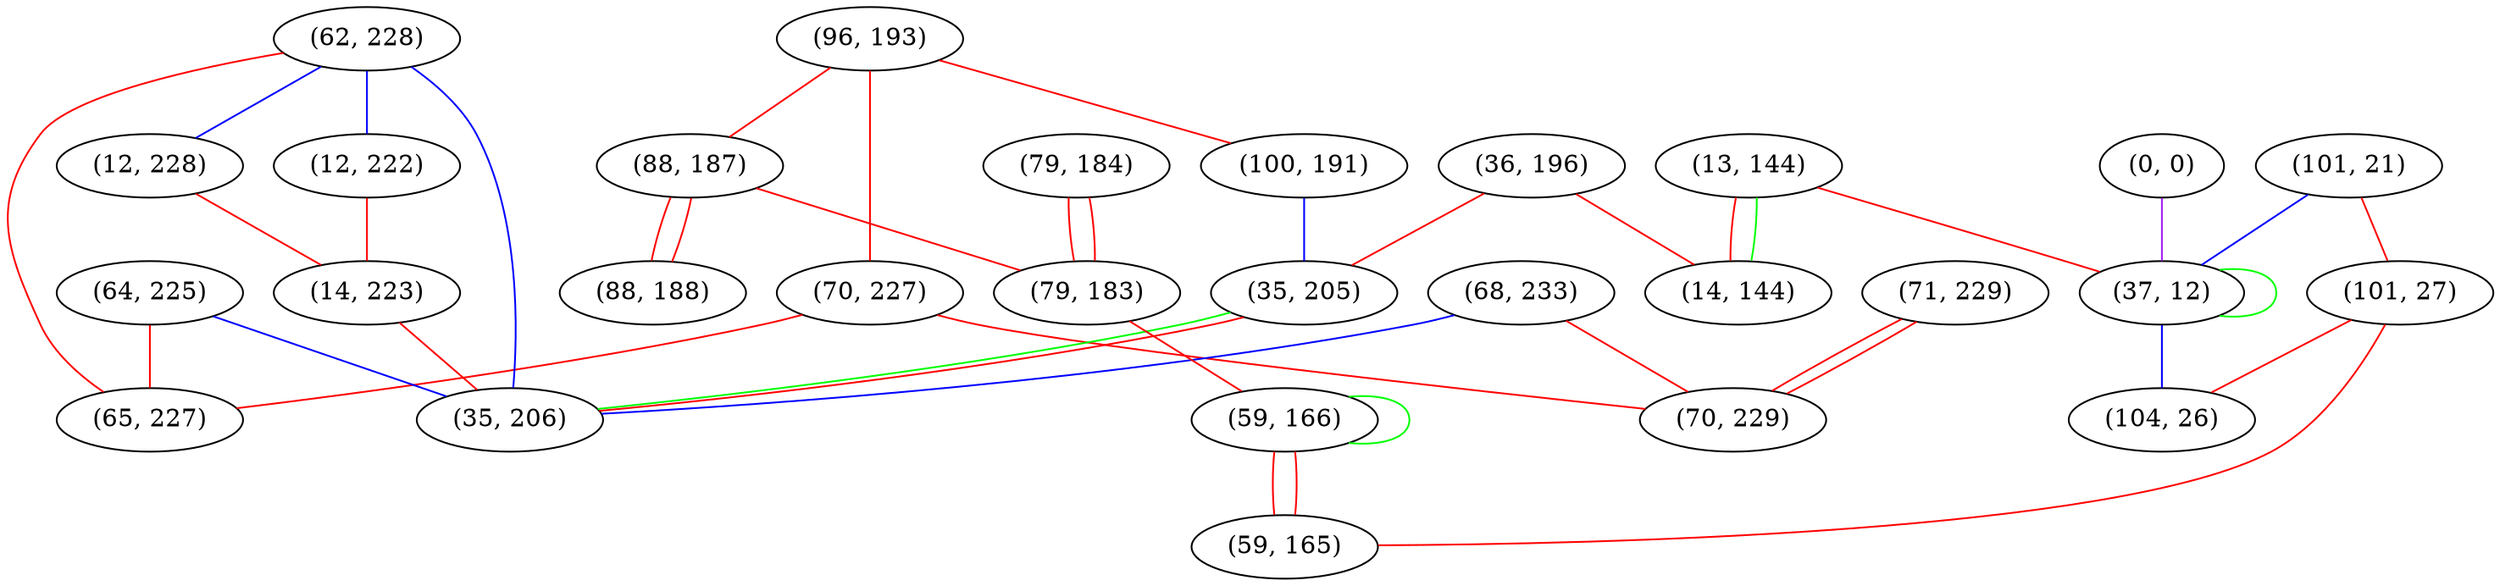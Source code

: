 graph "" {
"(96, 193)";
"(79, 184)";
"(36, 196)";
"(70, 227)";
"(62, 228)";
"(68, 233)";
"(100, 191)";
"(35, 205)";
"(13, 144)";
"(71, 229)";
"(12, 222)";
"(88, 187)";
"(70, 229)";
"(101, 21)";
"(64, 225)";
"(0, 0)";
"(79, 183)";
"(37, 12)";
"(59, 166)";
"(12, 228)";
"(101, 27)";
"(65, 227)";
"(14, 223)";
"(14, 144)";
"(88, 188)";
"(104, 26)";
"(59, 165)";
"(35, 206)";
"(96, 193)" -- "(70, 227)"  [color=red, key=0, weight=1];
"(96, 193)" -- "(100, 191)"  [color=red, key=0, weight=1];
"(96, 193)" -- "(88, 187)"  [color=red, key=0, weight=1];
"(79, 184)" -- "(79, 183)"  [color=red, key=0, weight=1];
"(79, 184)" -- "(79, 183)"  [color=red, key=1, weight=1];
"(36, 196)" -- "(14, 144)"  [color=red, key=0, weight=1];
"(36, 196)" -- "(35, 205)"  [color=red, key=0, weight=1];
"(70, 227)" -- "(65, 227)"  [color=red, key=0, weight=1];
"(70, 227)" -- "(70, 229)"  [color=red, key=0, weight=1];
"(62, 228)" -- "(35, 206)"  [color=blue, key=0, weight=3];
"(62, 228)" -- "(65, 227)"  [color=red, key=0, weight=1];
"(62, 228)" -- "(12, 222)"  [color=blue, key=0, weight=3];
"(62, 228)" -- "(12, 228)"  [color=blue, key=0, weight=3];
"(68, 233)" -- "(35, 206)"  [color=blue, key=0, weight=3];
"(68, 233)" -- "(70, 229)"  [color=red, key=0, weight=1];
"(100, 191)" -- "(35, 205)"  [color=blue, key=0, weight=3];
"(35, 205)" -- "(35, 206)"  [color=green, key=0, weight=2];
"(35, 205)" -- "(35, 206)"  [color=red, key=1, weight=1];
"(13, 144)" -- "(37, 12)"  [color=red, key=0, weight=1];
"(13, 144)" -- "(14, 144)"  [color=red, key=0, weight=1];
"(13, 144)" -- "(14, 144)"  [color=green, key=1, weight=2];
"(71, 229)" -- "(70, 229)"  [color=red, key=0, weight=1];
"(71, 229)" -- "(70, 229)"  [color=red, key=1, weight=1];
"(12, 222)" -- "(14, 223)"  [color=red, key=0, weight=1];
"(88, 187)" -- "(79, 183)"  [color=red, key=0, weight=1];
"(88, 187)" -- "(88, 188)"  [color=red, key=0, weight=1];
"(88, 187)" -- "(88, 188)"  [color=red, key=1, weight=1];
"(101, 21)" -- "(37, 12)"  [color=blue, key=0, weight=3];
"(101, 21)" -- "(101, 27)"  [color=red, key=0, weight=1];
"(64, 225)" -- "(65, 227)"  [color=red, key=0, weight=1];
"(64, 225)" -- "(35, 206)"  [color=blue, key=0, weight=3];
"(0, 0)" -- "(37, 12)"  [color=purple, key=0, weight=4];
"(79, 183)" -- "(59, 166)"  [color=red, key=0, weight=1];
"(37, 12)" -- "(37, 12)"  [color=green, key=0, weight=2];
"(37, 12)" -- "(104, 26)"  [color=blue, key=0, weight=3];
"(59, 166)" -- "(59, 166)"  [color=green, key=0, weight=2];
"(59, 166)" -- "(59, 165)"  [color=red, key=0, weight=1];
"(59, 166)" -- "(59, 165)"  [color=red, key=1, weight=1];
"(12, 228)" -- "(14, 223)"  [color=red, key=0, weight=1];
"(101, 27)" -- "(104, 26)"  [color=red, key=0, weight=1];
"(101, 27)" -- "(59, 165)"  [color=red, key=0, weight=1];
"(14, 223)" -- "(35, 206)"  [color=red, key=0, weight=1];
}
